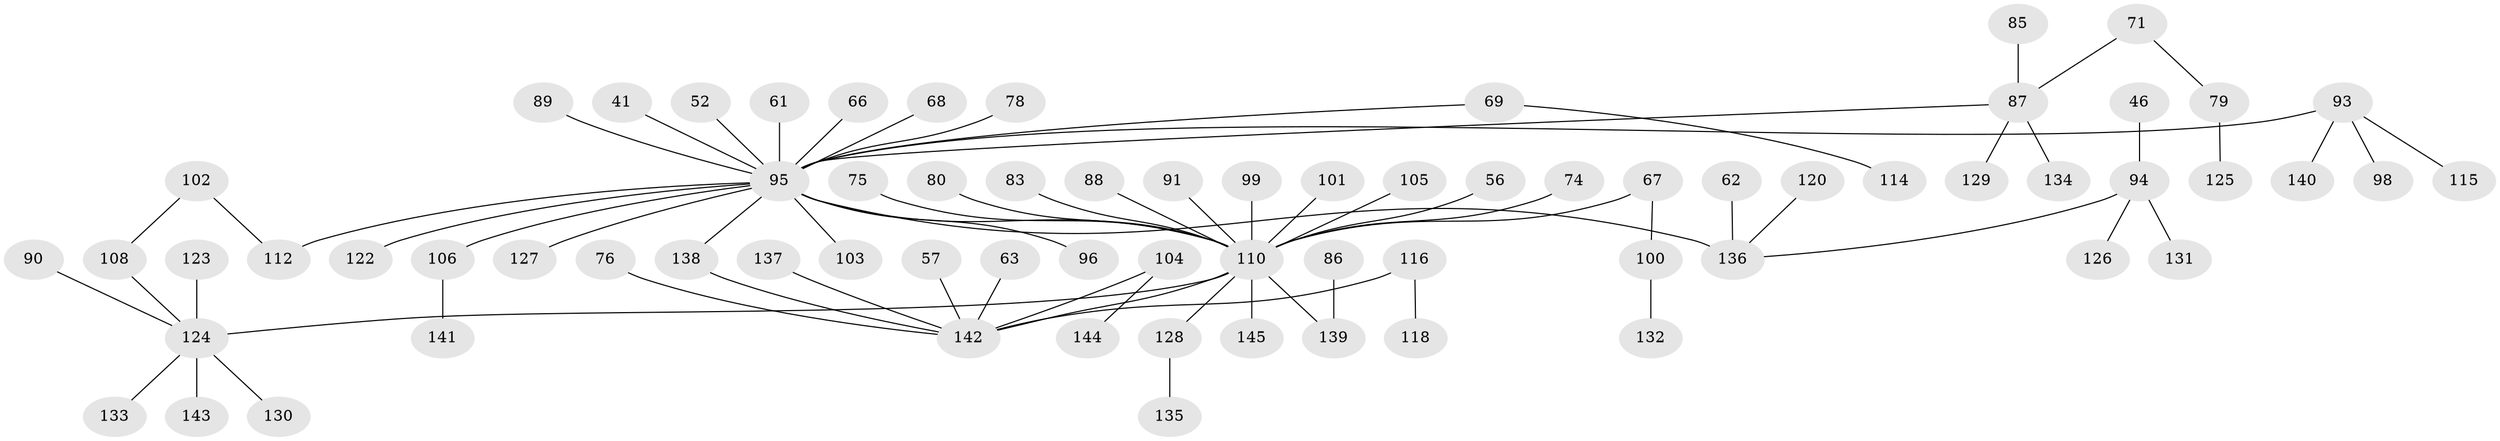 // original degree distribution, {6: 0.013793103448275862, 3: 0.15172413793103448, 5: 0.041379310344827586, 8: 0.006896551724137931, 4: 0.05517241379310345, 2: 0.31724137931034485, 1: 0.41379310344827586}
// Generated by graph-tools (version 1.1) at 2025/45/03/04/25 21:45:46]
// undirected, 72 vertices, 73 edges
graph export_dot {
graph [start="1"]
  node [color=gray90,style=filled];
  41;
  46;
  52;
  56;
  57;
  61;
  62;
  63;
  66;
  67;
  68;
  69;
  71;
  74;
  75;
  76;
  78;
  79;
  80;
  83;
  85;
  86;
  87 [super="+21+54+84"];
  88;
  89;
  90;
  91;
  93 [super="+82+81"];
  94 [super="+31"];
  95 [super="+40+28+19+20"];
  96;
  98;
  99;
  100;
  101;
  102;
  103;
  104;
  105;
  106 [super="+32"];
  108;
  110 [super="+2+3+18+34+29+92+77"];
  112 [super="+60"];
  114;
  115;
  116;
  118;
  120;
  122;
  123;
  124 [super="+113+64+97"];
  125;
  126;
  127 [super="+38"];
  128 [super="+121+111"];
  129;
  130;
  131;
  132;
  133;
  134;
  135;
  136 [super="+109"];
  137;
  138 [super="+72+107+119"];
  139 [super="+50"];
  140;
  141;
  142 [super="+48+73"];
  143;
  144;
  145;
  41 -- 95;
  46 -- 94;
  52 -- 95;
  56 -- 110;
  57 -- 142;
  61 -- 95;
  62 -- 136;
  63 -- 142;
  66 -- 95;
  67 -- 100;
  67 -- 110;
  68 -- 95;
  69 -- 114;
  69 -- 95;
  71 -- 79;
  71 -- 87;
  74 -- 110;
  75 -- 110;
  76 -- 142;
  78 -- 95;
  79 -- 125;
  80 -- 110;
  83 -- 110;
  85 -- 87;
  86 -- 139;
  87 -- 134;
  87 -- 95;
  87 -- 129;
  88 -- 110;
  89 -- 95;
  90 -- 124;
  91 -- 110;
  93 -- 115;
  93 -- 98;
  93 -- 140;
  93 -- 95;
  94 -- 126;
  94 -- 131;
  94 -- 136;
  95 -- 122;
  95 -- 96;
  95 -- 110 [weight=3];
  95 -- 103;
  95 -- 136 [weight=2];
  95 -- 112;
  95 -- 106;
  95 -- 138;
  95 -- 127;
  99 -- 110;
  100 -- 132;
  101 -- 110;
  102 -- 108;
  102 -- 112;
  104 -- 144;
  104 -- 142;
  105 -- 110;
  106 -- 141;
  108 -- 124;
  110 -- 139;
  110 -- 145;
  110 -- 142;
  110 -- 124 [weight=2];
  110 -- 128;
  116 -- 118;
  116 -- 142;
  120 -- 136;
  123 -- 124;
  124 -- 133;
  124 -- 143;
  124 -- 130;
  128 -- 135;
  137 -- 142;
  138 -- 142;
}
